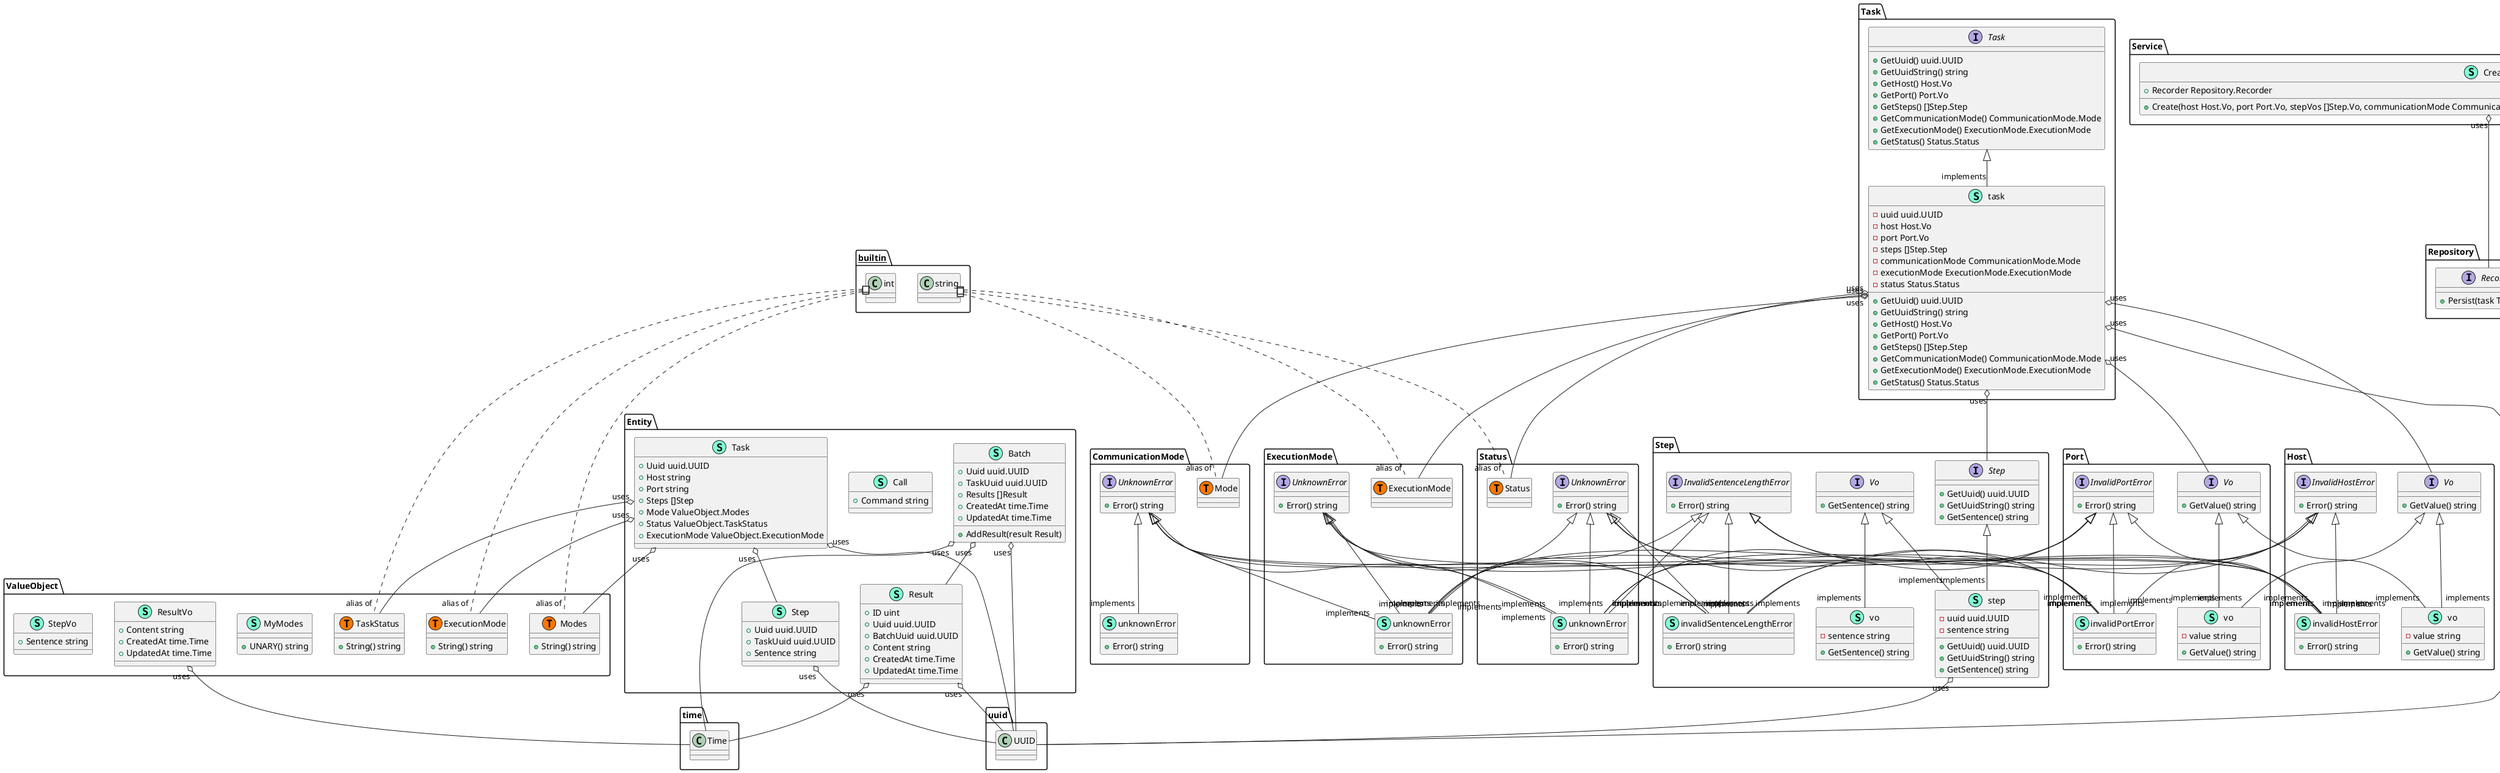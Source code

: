 @startuml


namespace CommunicationMode {
    class CommunicationMode.Mode << (T, #FF7700) >>  {
    }
    interface UnknownError  {
        + Error() string

    }
    class unknownError << (S,Aquamarine) >> {
        + Error() string

    }
}

"CommunicationMode.UnknownError" <|-- "implements""CommunicationMode.unknownError"



namespace Entity {
    class Batch << (S,Aquamarine) >> {
        + Uuid uuid.UUID
        + TaskUuid uuid.UUID
        + Results []Result
        + CreatedAt time.Time
        + UpdatedAt time.Time

        + AddResult(result Result) 

    }
    class Call << (S,Aquamarine) >> {
        + Command string

    }
    class Result << (S,Aquamarine) >> {
        + ID uint
        + Uuid uuid.UUID
        + BatchUuid uuid.UUID
        + Content string
        + CreatedAt time.Time
        + UpdatedAt time.Time

    }
    class Step << (S,Aquamarine) >> {
        + Uuid uuid.UUID
        + TaskUuid uuid.UUID
        + Sentence string

    }
    class Task << (S,Aquamarine) >> {
        + Uuid uuid.UUID
        + Host string
        + Port string
        + Steps []Step
        + Mode ValueObject.Modes
        + Status ValueObject.TaskStatus
        + ExecutionMode ValueObject.ExecutionMode

    }
}


"Entity.Batch""uses" o-- "Entity.Result"
"Entity.Batch""uses" o-- "time.Time"
"Entity.Batch""uses" o-- "uuid.UUID"
"Entity.Result""uses" o-- "time.Time"
"Entity.Result""uses" o-- "uuid.UUID"
"Entity.Step""uses" o-- "uuid.UUID"
"Entity.Task""uses" o-- "Entity.Step"
"Entity.Task""uses" o-- "ValueObject.ExecutionMode"
"Entity.Task""uses" o-- "ValueObject.Modes"
"Entity.Task""uses" o-- "ValueObject.TaskStatus"
"Entity.Task""uses" o-- "uuid.UUID"

namespace ExecutionMode {
    class ExecutionMode.ExecutionMode << (T, #FF7700) >>  {
    }
    interface UnknownError  {
        + Error() string

    }
    class unknownError << (S,Aquamarine) >> {
        + Error() string

    }
}

"CommunicationMode.UnknownError" <|-- "implements""ExecutionMode.unknownError"
"ExecutionMode.UnknownError" <|-- "implements""ExecutionMode.unknownError"
"Host.InvalidHostError" <|-- "implements""ExecutionMode.unknownError"
"Port.InvalidPortError" <|-- "implements""ExecutionMode.unknownError"
"Status.UnknownError" <|-- "implements""ExecutionMode.unknownError"
"Step.InvalidSentenceLengthError" <|-- "implements""ExecutionMode.unknownError"


namespace Host {
    interface InvalidHostError  {
        + Error() string

    }
    interface Vo  {
        + GetValue() string

    }
    class invalidHostError << (S,Aquamarine) >> {
        + Error() string

    }
    class vo << (S,Aquamarine) >> {
        - value string

        + GetValue() string

    }
}

"CommunicationMode.UnknownError" <|-- "implements""Host.invalidHostError"
"ExecutionMode.UnknownError" <|-- "implements""Host.invalidHostError"
"Host.InvalidHostError" <|-- "implements""Host.invalidHostError"
"Port.InvalidPortError" <|-- "implements""Host.invalidHostError"
"Status.UnknownError" <|-- "implements""Host.invalidHostError"
"Step.InvalidSentenceLengthError" <|-- "implements""Host.invalidHostError"
"Host.Vo" <|-- "implements""Host.vo"
"Port.Vo" <|-- "implements""Host.vo"


namespace Port {
    interface InvalidPortError  {
        + Error() string

    }
    interface Vo  {
        + GetValue() string

    }
    class invalidPortError << (S,Aquamarine) >> {
        + Error() string

    }
    class vo << (S,Aquamarine) >> {
        - value string

        + GetValue() string

    }
}

"CommunicationMode.UnknownError" <|-- "implements""Port.invalidPortError"
"ExecutionMode.UnknownError" <|-- "implements""Port.invalidPortError"
"Host.InvalidHostError" <|-- "implements""Port.invalidPortError"
"Port.InvalidPortError" <|-- "implements""Port.invalidPortError"
"Status.UnknownError" <|-- "implements""Port.invalidPortError"
"Step.InvalidSentenceLengthError" <|-- "implements""Port.invalidPortError"
"Host.Vo" <|-- "implements""Port.vo"
"Port.Vo" <|-- "implements""Port.vo"


namespace Repository {
    interface Recorder  {
        + Persist(task Task.Task) 

    }
}



namespace Service {
    class Creator << (S,Aquamarine) >> {
        + Recorder Repository.Recorder

        + Create(host Host.Vo, port Port.Vo, stepVos []Step.Vo, communicationMode CommunicationMode.Mode, executionMode ExecutionMode.ExecutionMode) (Task.Task, error)

    }
}


"Service.Creator""uses" o-- "Repository.Recorder"

namespace Status {
    class Status.Status << (T, #FF7700) >>  {
    }
    interface UnknownError  {
        + Error() string

    }
    class unknownError << (S,Aquamarine) >> {
        + Error() string

    }
}

"CommunicationMode.UnknownError" <|-- "implements""Status.unknownError"
"ExecutionMode.UnknownError" <|-- "implements""Status.unknownError"
"Host.InvalidHostError" <|-- "implements""Status.unknownError"
"Port.InvalidPortError" <|-- "implements""Status.unknownError"
"Status.UnknownError" <|-- "implements""Status.unknownError"
"Step.InvalidSentenceLengthError" <|-- "implements""Status.unknownError"


namespace Step {
    interface InvalidSentenceLengthError  {
        + Error() string

    }
    interface Step  {
        + GetUuid() uuid.UUID
        + GetUuidString() string
        + GetSentence() string

    }
    interface Vo  {
        + GetSentence() string

    }
    class invalidSentenceLengthError << (S,Aquamarine) >> {
        + Error() string

    }
    class step << (S,Aquamarine) >> {
        - uuid uuid.UUID
        - sentence string

        + GetUuid() uuid.UUID
        + GetUuidString() string
        + GetSentence() string

    }
    class vo << (S,Aquamarine) >> {
        - sentence string

        + GetSentence() string

    }
}

"CommunicationMode.UnknownError" <|-- "implements""Step.invalidSentenceLengthError"
"ExecutionMode.UnknownError" <|-- "implements""Step.invalidSentenceLengthError"
"Host.InvalidHostError" <|-- "implements""Step.invalidSentenceLengthError"
"Port.InvalidPortError" <|-- "implements""Step.invalidSentenceLengthError"
"Status.UnknownError" <|-- "implements""Step.invalidSentenceLengthError"
"Step.InvalidSentenceLengthError" <|-- "implements""Step.invalidSentenceLengthError"
"Step.Step" <|-- "implements""Step.step"
"Step.Vo" <|-- "implements""Step.step"
"Step.Vo" <|-- "implements""Step.vo"

"Step.step""uses" o-- "uuid.UUID"

namespace Task {
    interface Task  {
        + GetUuid() uuid.UUID
        + GetUuidString() string
        + GetHost() Host.Vo
        + GetPort() Port.Vo
        + GetSteps() []Step.Step
        + GetCommunicationMode() CommunicationMode.Mode
        + GetExecutionMode() ExecutionMode.ExecutionMode
        + GetStatus() Status.Status

    }
    class task << (S,Aquamarine) >> {
        - uuid uuid.UUID
        - host Host.Vo
        - port Port.Vo
        - steps []Step.Step
        - communicationMode CommunicationMode.Mode
        - executionMode ExecutionMode.ExecutionMode
        - status Status.Status

        + GetUuid() uuid.UUID
        + GetUuidString() string
        + GetHost() Host.Vo
        + GetPort() Port.Vo
        + GetSteps() []Step.Step
        + GetCommunicationMode() CommunicationMode.Mode
        + GetExecutionMode() ExecutionMode.ExecutionMode
        + GetStatus() Status.Status

    }
}

"Task.Task" <|-- "implements""Task.task"

"Task.task""uses" o-- "CommunicationMode.Mode"
"Task.task""uses" o-- "ExecutionMode.ExecutionMode"
"Task.task""uses" o-- "Host.Vo"
"Task.task""uses" o-- "Port.Vo"
"Task.task""uses" o-- "Status.Status"
"Task.task""uses" o-- "Step.Step"
"Task.task""uses" o-- "uuid.UUID"

namespace ValueObject {
    class ExecutionMode << (S,Aquamarine) >> {
        + String() string

    }
    class Modes << (S,Aquamarine) >> {
        + String() string

    }
    class MyModes << (S,Aquamarine) >> {
        + UNARY() string

    }
    class ResultVo << (S,Aquamarine) >> {
        + Content string
        + CreatedAt time.Time
        + UpdatedAt time.Time

    }
    class StepVo << (S,Aquamarine) >> {
        + Sentence string

    }
    class TaskStatus << (S,Aquamarine) >> {
        + String() string

    }
    class ValueObject.ExecutionMode << (T, #FF7700) >>  {
    }
    class ValueObject.Modes << (T, #FF7700) >>  {
    }
    class ValueObject.TaskStatus << (T, #FF7700) >>  {
    }
}


"ValueObject.ResultVo""uses" o-- "time.Time"

"__builtin__.int" #.. "alias of""ValueObject.ExecutionMode"
"__builtin__.int" #.. "alias of""ValueObject.Modes"
"__builtin__.int" #.. "alias of""ValueObject.TaskStatus"
"__builtin__.string" #.. "alias of""CommunicationMode.Mode"
"__builtin__.string" #.. "alias of""ExecutionMode.ExecutionMode"
"__builtin__.string" #.. "alias of""Status.Status"
@enduml
